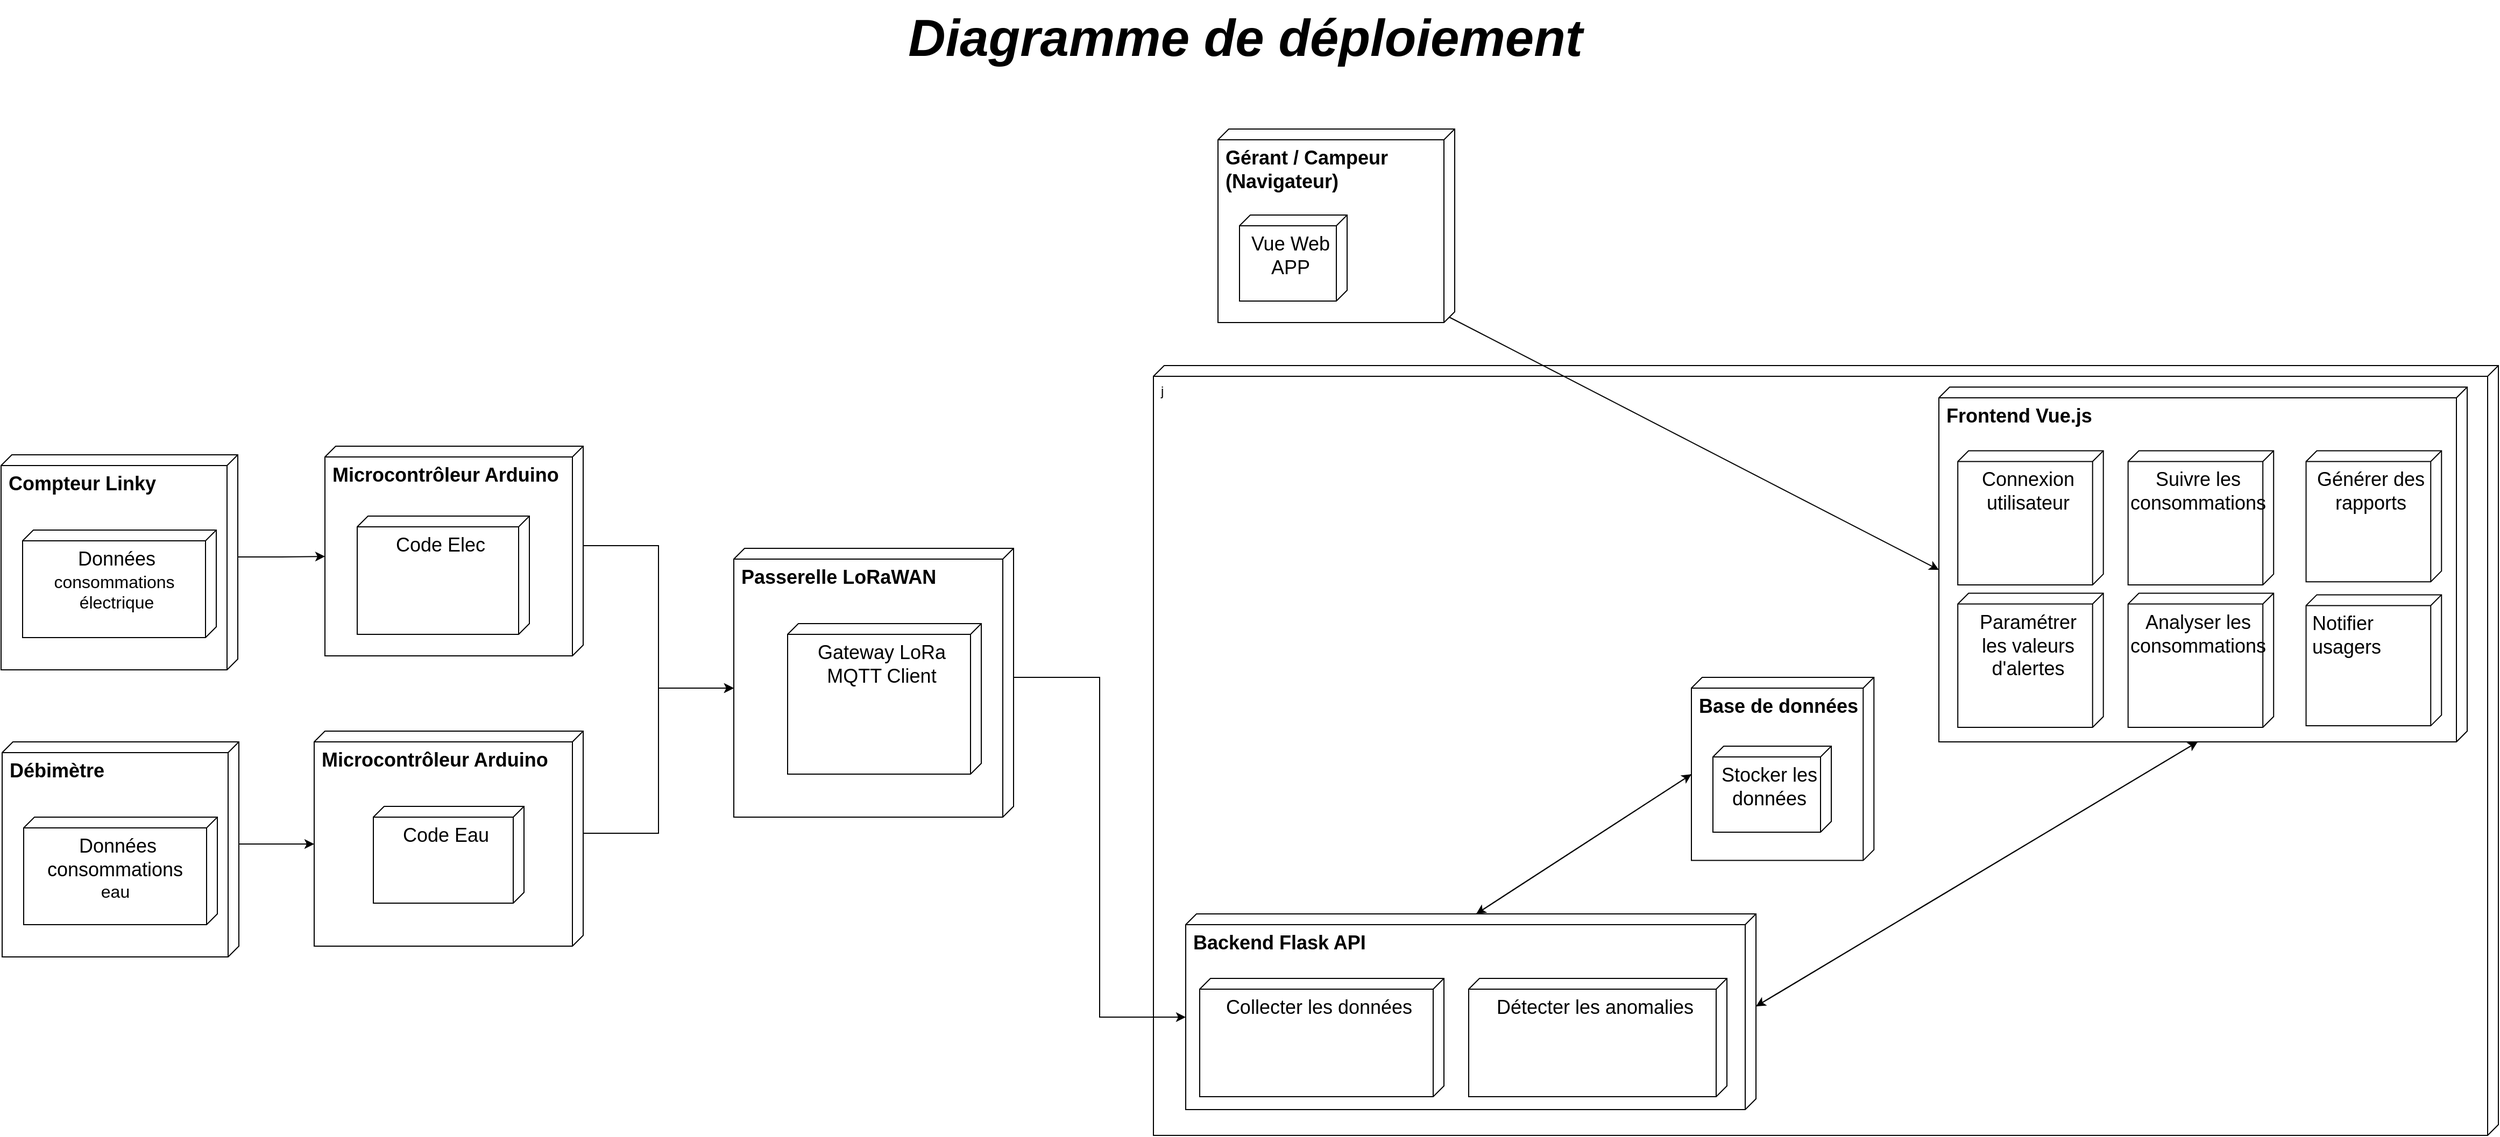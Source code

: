 <mxfile version="26.2.14">
  <diagram name="Page-1" id="b5b7bab2-c9e2-2cf4-8b2a-24fd1a2a6d21">
    <mxGraphModel dx="5195" dy="3274" grid="1" gridSize="10" guides="1" tooltips="1" connect="1" arrows="1" fold="1" page="1" pageScale="1" pageWidth="827" pageHeight="1169" background="none" math="0" shadow="0">
      <root>
        <mxCell id="0" />
        <mxCell id="1" parent="0" />
        <mxCell id="cdENEmQmYqg4KeVKEv8m-1" value="&lt;font style=&quot;font-size: 18px;&quot;&gt;&lt;b&gt;Compteur Linky&lt;/b&gt;&lt;/font&gt;" style="verticalAlign=top;align=left;shape=cube;size=10;direction=south;fontStyle=0;html=1;boundedLbl=1;spacingLeft=5;whiteSpace=wrap;" vertex="1" parent="1">
          <mxGeometry x="39" y="263" width="220" height="200" as="geometry" />
        </mxCell>
        <mxCell id="cdENEmQmYqg4KeVKEv8m-2" value="&lt;font style=&quot;font-size: 18px;&quot;&gt;Données&lt;/font&gt;&lt;div&gt;&lt;font size=&quot;3&quot;&gt;consommations&amp;nbsp;&lt;/font&gt;&lt;/div&gt;&lt;div&gt;&lt;font size=&quot;3&quot;&gt;électrique&lt;/font&gt;&lt;/div&gt;" style="verticalAlign=top;align=center;shape=cube;size=10;direction=south;html=1;boundedLbl=1;spacingLeft=5;whiteSpace=wrap;" vertex="1" parent="cdENEmQmYqg4KeVKEv8m-1">
          <mxGeometry width="180" height="100" relative="1" as="geometry">
            <mxPoint x="20" y="70" as="offset" />
          </mxGeometry>
        </mxCell>
        <mxCell id="cdENEmQmYqg4KeVKEv8m-5" value="&lt;font style=&quot;font-size: 18px;&quot;&gt;&lt;b&gt;Passerelle LoRaWAN&lt;/b&gt;&lt;/font&gt;" style="verticalAlign=top;align=left;shape=cube;size=10;direction=south;fontStyle=0;html=1;boundedLbl=1;spacingLeft=5;whiteSpace=wrap;" vertex="1" parent="1">
          <mxGeometry x="720" y="350" width="260" height="250" as="geometry" />
        </mxCell>
        <mxCell id="cdENEmQmYqg4KeVKEv8m-8" value="&lt;font style=&quot;font-size: 18px;&quot;&gt;&lt;b&gt;Microcontrôleur Arduino&amp;nbsp;&lt;/b&gt;&lt;/font&gt;" style="verticalAlign=top;align=left;shape=cube;size=10;direction=south;fontStyle=0;html=1;boundedLbl=1;spacingLeft=5;whiteSpace=wrap;" vertex="1" parent="1">
          <mxGeometry x="330" y="520" width="250" height="200" as="geometry" />
        </mxCell>
        <mxCell id="cdENEmQmYqg4KeVKEv8m-9" value="&lt;font style=&quot;font-size: 18px;&quot;&gt;Code Eau&lt;/font&gt;" style="verticalAlign=top;align=center;shape=cube;size=10;direction=south;html=1;boundedLbl=1;spacingLeft=5;whiteSpace=wrap;" vertex="1" parent="cdENEmQmYqg4KeVKEv8m-8">
          <mxGeometry width="140" height="90" relative="1" as="geometry">
            <mxPoint x="55" y="70" as="offset" />
          </mxGeometry>
        </mxCell>
        <mxCell id="cdENEmQmYqg4KeVKEv8m-10" value="&lt;font style=&quot;font-size: 18px;&quot;&gt;&lt;b&gt;Microcontrôleur Arduino&amp;nbsp;&lt;/b&gt;&lt;/font&gt;" style="verticalAlign=top;align=left;shape=cube;size=10;direction=south;fontStyle=0;html=1;boundedLbl=1;spacingLeft=5;whiteSpace=wrap;" vertex="1" parent="1">
          <mxGeometry x="340" y="255" width="240" height="195" as="geometry" />
        </mxCell>
        <mxCell id="cdENEmQmYqg4KeVKEv8m-11" value="&lt;font style=&quot;font-size: 18px;&quot;&gt;Code Elec&lt;/font&gt;" style="verticalAlign=top;align=center;shape=cube;size=10;direction=south;html=1;boundedLbl=1;spacingLeft=5;whiteSpace=wrap;" vertex="1" parent="cdENEmQmYqg4KeVKEv8m-10">
          <mxGeometry width="160" height="110" relative="1" as="geometry">
            <mxPoint x="30" y="65" as="offset" />
          </mxGeometry>
        </mxCell>
        <mxCell id="cdENEmQmYqg4KeVKEv8m-31" value="&lt;font style=&quot;font-size: 18px;&quot;&gt;Gateway LoRa&lt;/font&gt;&lt;div&gt;&lt;font style=&quot;font-size: 18px;&quot;&gt;MQTT Client&lt;/font&gt;&lt;/div&gt;" style="verticalAlign=top;align=center;shape=cube;size=10;direction=south;html=1;boundedLbl=1;spacingLeft=5;whiteSpace=wrap;" vertex="1" parent="1">
          <mxGeometry x="770" y="420" width="180" height="140" as="geometry" />
        </mxCell>
        <mxCell id="cdENEmQmYqg4KeVKEv8m-41" value="&lt;font style=&quot;font-size: 18px;&quot;&gt;&lt;b&gt;Gérant / Campeur (Navigateur)&lt;/b&gt;&lt;/font&gt;" style="verticalAlign=top;align=left;shape=cube;size=10;direction=south;fontStyle=0;html=1;boundedLbl=1;spacingLeft=5;whiteSpace=wrap;" vertex="1" parent="1">
          <mxGeometry x="1170" y="-40" width="220" height="180" as="geometry" />
        </mxCell>
        <mxCell id="cdENEmQmYqg4KeVKEv8m-42" value="&lt;font style=&quot;font-size: 18px;&quot;&gt;Vue Web APP&lt;/font&gt;" style="verticalAlign=top;align=center;shape=cube;size=10;direction=south;html=1;boundedLbl=1;spacingLeft=5;whiteSpace=wrap;" vertex="1" parent="cdENEmQmYqg4KeVKEv8m-41">
          <mxGeometry width="100" height="80" relative="1" as="geometry">
            <mxPoint x="20" y="80" as="offset" />
          </mxGeometry>
        </mxCell>
        <mxCell id="cdENEmQmYqg4KeVKEv8m-43" value="j" style="verticalAlign=top;align=left;shape=cube;size=10;direction=south;fontStyle=0;html=1;boundedLbl=1;spacingLeft=5;whiteSpace=wrap;" vertex="1" parent="1">
          <mxGeometry x="1110" y="180" width="1250" height="716" as="geometry" />
        </mxCell>
        <mxCell id="cdENEmQmYqg4KeVKEv8m-60" value="&lt;b&gt;&lt;font style=&quot;font-size: 18px;&quot;&gt;Frontend Vue.js&lt;/font&gt;&lt;/b&gt;" style="verticalAlign=top;align=left;shape=cube;size=10;direction=south;fontStyle=0;html=1;boundedLbl=1;spacingLeft=5;whiteSpace=wrap;" vertex="1" parent="cdENEmQmYqg4KeVKEv8m-43">
          <mxGeometry x="730" y="20" width="491" height="330" as="geometry" />
        </mxCell>
        <mxCell id="cdENEmQmYqg4KeVKEv8m-61" value="&lt;font style=&quot;font-size: 18px;&quot;&gt;Connexion utilisateur&lt;/font&gt;" style="verticalAlign=top;align=center;shape=cube;size=10;direction=south;html=1;boundedLbl=1;spacingLeft=5;whiteSpace=wrap;" vertex="1" parent="cdENEmQmYqg4KeVKEv8m-60">
          <mxGeometry x="17.584" y="59.244" width="135.262" height="124.724" as="geometry" />
        </mxCell>
        <mxCell id="cdENEmQmYqg4KeVKEv8m-62" value="&lt;span style=&quot;text-align: left;&quot;&gt;&lt;font style=&quot;font-size: 18px;&quot;&gt;Paramétrer les valeurs d&#39;alertes&lt;/font&gt;&lt;/span&gt;" style="verticalAlign=top;align=center;shape=cube;size=10;direction=south;html=1;boundedLbl=1;spacingLeft=5;whiteSpace=wrap;" vertex="1" parent="cdENEmQmYqg4KeVKEv8m-60">
          <mxGeometry x="17.584" y="191.764" width="135.262" height="124.724" as="geometry" />
        </mxCell>
        <mxCell id="cdENEmQmYqg4KeVKEv8m-63" value="&lt;span style=&quot;text-align: left;&quot;&gt;&lt;font style=&quot;font-size: 18px;&quot;&gt;Suivre les consommations&lt;/font&gt;&lt;/span&gt;" style="verticalAlign=top;align=center;shape=cube;size=10;direction=south;html=1;boundedLbl=1;spacingLeft=5;whiteSpace=wrap;" vertex="1" parent="cdENEmQmYqg4KeVKEv8m-60">
          <mxGeometry x="175.84" y="59.244" width="135.262" height="124.724" as="geometry" />
        </mxCell>
        <mxCell id="cdENEmQmYqg4KeVKEv8m-64" value="&lt;span style=&quot;text-align: left;&quot;&gt;&lt;font style=&quot;font-size: 18px;&quot;&gt;Analyser les consommations&lt;/font&gt;&lt;/span&gt;" style="verticalAlign=top;align=center;shape=cube;size=10;direction=south;html=1;boundedLbl=1;spacingLeft=5;whiteSpace=wrap;" vertex="1" parent="cdENEmQmYqg4KeVKEv8m-60">
          <mxGeometry x="175.84" y="191.766" width="135.262" height="124.724" as="geometry" />
        </mxCell>
        <mxCell id="cdENEmQmYqg4KeVKEv8m-65" value="&lt;font style=&quot;font-size: 18px;&quot;&gt;Générer des rapports&lt;/font&gt;" style="verticalAlign=top;align=center;shape=cube;size=10;direction=south;html=1;boundedLbl=1;spacingLeft=5;whiteSpace=wrap;" vertex="1" parent="cdENEmQmYqg4KeVKEv8m-60">
          <mxGeometry x="341.261" y="59.239" width="125.864" height="121.859" as="geometry" />
        </mxCell>
        <mxCell id="cdENEmQmYqg4KeVKEv8m-66" value="&lt;div style=&quot;text-align: left;&quot;&gt;&lt;span style=&quot;background-color: transparent; color: light-dark(rgb(0, 0, 0), rgb(255, 255, 255));&quot;&gt;&lt;font style=&quot;font-size: 18px;&quot;&gt;Notifier usagers&lt;/font&gt;&lt;/span&gt;&lt;/div&gt;" style="verticalAlign=top;align=center;shape=cube;size=10;direction=south;html=1;boundedLbl=1;spacingLeft=5;whiteSpace=wrap;" vertex="1" parent="cdENEmQmYqg4KeVKEv8m-60">
          <mxGeometry x="341.261" y="193.201" width="125.864" height="121.859" as="geometry" />
        </mxCell>
        <mxCell id="cdENEmQmYqg4KeVKEv8m-12" value="&lt;b&gt;&lt;font style=&quot;font-size: 18px;&quot;&gt;Base de données&lt;/font&gt;&lt;/b&gt;" style="verticalAlign=top;align=left;shape=cube;size=10;direction=south;fontStyle=0;html=1;boundedLbl=1;spacingLeft=5;whiteSpace=wrap;" vertex="1" parent="cdENEmQmYqg4KeVKEv8m-43">
          <mxGeometry x="500" y="290" width="169.64" height="170.31" as="geometry" />
        </mxCell>
        <mxCell id="cdENEmQmYqg4KeVKEv8m-13" value="&lt;font style=&quot;font-size: 18px;&quot;&gt;Stocker les données&lt;/font&gt;" style="verticalAlign=top;align=center;shape=cube;size=10;direction=south;html=1;boundedLbl=1;spacingLeft=5;whiteSpace=wrap;" vertex="1" parent="cdENEmQmYqg4KeVKEv8m-12">
          <mxGeometry width="110" height="80" relative="1" as="geometry">
            <mxPoint x="20" y="64" as="offset" />
          </mxGeometry>
        </mxCell>
        <mxCell id="cdENEmQmYqg4KeVKEv8m-79" style="edgeStyle=none;rounded=0;orthogonalLoop=1;jettySize=auto;html=1;exitX=0;exitY=0;exitDx=0;exitDy=260;exitPerimeter=0;elbow=vertical;entryX=0;entryY=0;entryDx=90.155;entryDy=169.64;entryPerimeter=0;" edge="1" parent="cdENEmQmYqg4KeVKEv8m-43" source="cdENEmQmYqg4KeVKEv8m-14" target="cdENEmQmYqg4KeVKEv8m-12">
          <mxGeometry relative="1" as="geometry">
            <mxPoint x="-150" y="630" as="targetPoint" />
          </mxGeometry>
        </mxCell>
        <mxCell id="cdENEmQmYqg4KeVKEv8m-14" value="&lt;font style=&quot;font-size: 18px;&quot;&gt;&lt;b&gt;Backend Flask API&amp;nbsp;&lt;/b&gt;&lt;/font&gt;" style="verticalAlign=top;align=left;shape=cube;size=10;direction=south;fontStyle=0;html=1;boundedLbl=1;spacingLeft=5;whiteSpace=wrap;" vertex="1" parent="cdENEmQmYqg4KeVKEv8m-43">
          <mxGeometry x="30" y="510" width="530" height="182" as="geometry" />
        </mxCell>
        <mxCell id="cdENEmQmYqg4KeVKEv8m-15" value="&lt;font style=&quot;font-size: 18px;&quot;&gt;Détecter les anomalies&lt;/font&gt;" style="verticalAlign=top;align=center;shape=cube;size=10;direction=south;html=1;boundedLbl=1;spacingLeft=5;whiteSpace=wrap;" vertex="1" parent="cdENEmQmYqg4KeVKEv8m-14">
          <mxGeometry width="240" height="110" relative="1" as="geometry">
            <mxPoint x="263" y="60" as="offset" />
          </mxGeometry>
        </mxCell>
        <mxCell id="cdENEmQmYqg4KeVKEv8m-59" value="&lt;span style=&quot;text-align: left;&quot;&gt;&lt;font style=&quot;font-size: 18px;&quot;&gt;Collecter les données&lt;/font&gt;&lt;/span&gt;" style="verticalAlign=top;align=center;shape=cube;size=10;direction=south;html=1;boundedLbl=1;spacingLeft=5;whiteSpace=wrap;" vertex="1" parent="cdENEmQmYqg4KeVKEv8m-14">
          <mxGeometry x="13" y="60" width="227" height="110" as="geometry" />
        </mxCell>
        <mxCell id="cdENEmQmYqg4KeVKEv8m-80" style="edgeStyle=none;rounded=0;orthogonalLoop=1;jettySize=auto;html=1;exitX=0;exitY=0;exitDx=90.155;exitDy=169.64;exitPerimeter=0;entryX=0;entryY=0;entryDx=0;entryDy=260;entryPerimeter=0;elbow=vertical;" edge="1" parent="cdENEmQmYqg4KeVKEv8m-43" source="cdENEmQmYqg4KeVKEv8m-12" target="cdENEmQmYqg4KeVKEv8m-14">
          <mxGeometry relative="1" as="geometry" />
        </mxCell>
        <mxCell id="cdENEmQmYqg4KeVKEv8m-81" style="edgeStyle=none;rounded=0;orthogonalLoop=1;jettySize=auto;html=1;exitX=0;exitY=0;exitDx=330;exitDy=250.5;exitPerimeter=0;entryX=0;entryY=0;entryDx=86;entryDy=0;entryPerimeter=0;elbow=vertical;" edge="1" parent="cdENEmQmYqg4KeVKEv8m-43" source="cdENEmQmYqg4KeVKEv8m-60" target="cdENEmQmYqg4KeVKEv8m-14">
          <mxGeometry relative="1" as="geometry" />
        </mxCell>
        <mxCell id="cdENEmQmYqg4KeVKEv8m-83" style="edgeStyle=none;rounded=0;orthogonalLoop=1;jettySize=auto;html=1;exitX=0;exitY=0;exitDx=86;exitDy=0;exitPerimeter=0;entryX=0;entryY=0;entryDx=330;entryDy=250.5;entryPerimeter=0;elbow=vertical;" edge="1" parent="cdENEmQmYqg4KeVKEv8m-43" source="cdENEmQmYqg4KeVKEv8m-14" target="cdENEmQmYqg4KeVKEv8m-60">
          <mxGeometry relative="1" as="geometry" />
        </mxCell>
        <mxCell id="cdENEmQmYqg4KeVKEv8m-53" value="&#xa;" style="text;whiteSpace=wrap;" vertex="1" parent="1">
          <mxGeometry x="1430" y="280" width="270" height="100" as="geometry" />
        </mxCell>
        <mxCell id="cdENEmQmYqg4KeVKEv8m-54" value="&#xa;" style="text;whiteSpace=wrap;" vertex="1" parent="1">
          <mxGeometry x="1450" y="390" width="170" height="70" as="geometry" />
        </mxCell>
        <mxCell id="cdENEmQmYqg4KeVKEv8m-3" value="&lt;font style=&quot;font-size: 18px;&quot;&gt;&lt;b&gt;Débimètre&lt;/b&gt;&lt;/font&gt;" style="verticalAlign=top;align=left;shape=cube;size=10;direction=south;fontStyle=0;html=1;boundedLbl=1;spacingLeft=5;whiteSpace=wrap;" vertex="1" parent="1">
          <mxGeometry x="40" y="530" width="220" height="200" as="geometry" />
        </mxCell>
        <mxCell id="cdENEmQmYqg4KeVKEv8m-4" value="&lt;font style=&quot;font-size: 18px;&quot;&gt;Données&lt;/font&gt;&lt;div&gt;&lt;font style=&quot;font-size: 18px;&quot;&gt;consommations&lt;/font&gt;&lt;font style=&quot;font-size: 18px;&quot;&gt;&amp;nbsp;&lt;/font&gt;&lt;/div&gt;&lt;div&gt;&lt;font size=&quot;3&quot;&gt;&lt;span style=&quot;background-color: transparent; color: light-dark(rgb(0, 0, 0), rgb(255, 255, 255));&quot;&gt;eau&lt;/span&gt;&lt;span style=&quot;background-color: transparent; color: light-dark(rgb(0, 0, 0), rgb(255, 255, 255));&quot;&gt;&amp;nbsp;&lt;/span&gt;&lt;/font&gt;&lt;/div&gt;" style="verticalAlign=top;align=center;shape=cube;size=10;direction=south;html=1;boundedLbl=1;spacingLeft=5;whiteSpace=wrap;" vertex="1" parent="cdENEmQmYqg4KeVKEv8m-3">
          <mxGeometry width="180" height="100" relative="1" as="geometry">
            <mxPoint x="20" y="70" as="offset" />
          </mxGeometry>
        </mxCell>
        <mxCell id="cdENEmQmYqg4KeVKEv8m-71" style="edgeStyle=orthogonalEdgeStyle;rounded=0;orthogonalLoop=1;jettySize=auto;html=1;exitX=0;exitY=0;exitDx=95;exitDy=0;exitPerimeter=0;entryX=0;entryY=0;entryDx=102.5;entryDy=240;entryPerimeter=0;" edge="1" parent="1" source="cdENEmQmYqg4KeVKEv8m-1" target="cdENEmQmYqg4KeVKEv8m-10">
          <mxGeometry relative="1" as="geometry" />
        </mxCell>
        <mxCell id="cdENEmQmYqg4KeVKEv8m-72" style="edgeStyle=orthogonalEdgeStyle;rounded=0;orthogonalLoop=1;jettySize=auto;html=1;exitX=0;exitY=0;exitDx=95;exitDy=0;exitPerimeter=0;entryX=0;entryY=0;entryDx=105;entryDy=250;entryPerimeter=0;" edge="1" parent="1" source="cdENEmQmYqg4KeVKEv8m-3" target="cdENEmQmYqg4KeVKEv8m-8">
          <mxGeometry relative="1" as="geometry" />
        </mxCell>
        <mxCell id="cdENEmQmYqg4KeVKEv8m-73" style="edgeStyle=orthogonalEdgeStyle;rounded=0;orthogonalLoop=1;jettySize=auto;html=1;exitX=0;exitY=0;exitDx=92.5;exitDy=0;exitPerimeter=0;entryX=0;entryY=0;entryDx=130;entryDy=260;entryPerimeter=0;" edge="1" parent="1" source="cdENEmQmYqg4KeVKEv8m-10" target="cdENEmQmYqg4KeVKEv8m-5">
          <mxGeometry relative="1" as="geometry" />
        </mxCell>
        <mxCell id="cdENEmQmYqg4KeVKEv8m-74" style="edgeStyle=orthogonalEdgeStyle;rounded=0;orthogonalLoop=1;jettySize=auto;html=1;exitX=0;exitY=0;exitDx=95;exitDy=0;exitPerimeter=0;entryX=0;entryY=0;entryDx=130;entryDy=260;entryPerimeter=0;" edge="1" parent="1" source="cdENEmQmYqg4KeVKEv8m-8" target="cdENEmQmYqg4KeVKEv8m-5">
          <mxGeometry relative="1" as="geometry" />
        </mxCell>
        <mxCell id="cdENEmQmYqg4KeVKEv8m-75" style="edgeStyle=orthogonalEdgeStyle;rounded=0;orthogonalLoop=1;jettySize=auto;html=1;exitX=0;exitY=0;exitDx=120.0;exitDy=0;exitPerimeter=0;entryX=0;entryY=0;entryDx=96;entryDy=530;entryPerimeter=0;" edge="1" parent="1" source="cdENEmQmYqg4KeVKEv8m-5" target="cdENEmQmYqg4KeVKEv8m-14">
          <mxGeometry relative="1" as="geometry" />
        </mxCell>
        <mxCell id="cdENEmQmYqg4KeVKEv8m-84" style="edgeStyle=none;rounded=0;orthogonalLoop=1;jettySize=auto;html=1;exitX=0;exitY=0;exitDx=175;exitDy=5;exitPerimeter=0;entryX=0;entryY=0;entryDx=170;entryDy=491;entryPerimeter=0;elbow=vertical;" edge="1" parent="1" source="cdENEmQmYqg4KeVKEv8m-41" target="cdENEmQmYqg4KeVKEv8m-60">
          <mxGeometry relative="1" as="geometry" />
        </mxCell>
        <mxCell id="cdENEmQmYqg4KeVKEv8m-85" value="&lt;font style=&quot;font-size: 48px;&quot;&gt;&lt;i&gt;&lt;b&gt;Diagramme de déploiement&lt;/b&gt;&lt;/i&gt;&lt;/font&gt;" style="text;html=1;align=center;verticalAlign=middle;resizable=0;points=[];autosize=1;strokeColor=none;fillColor=none;" vertex="1" parent="1">
          <mxGeometry x="870" y="-160" width="650" height="70" as="geometry" />
        </mxCell>
      </root>
    </mxGraphModel>
  </diagram>
</mxfile>
